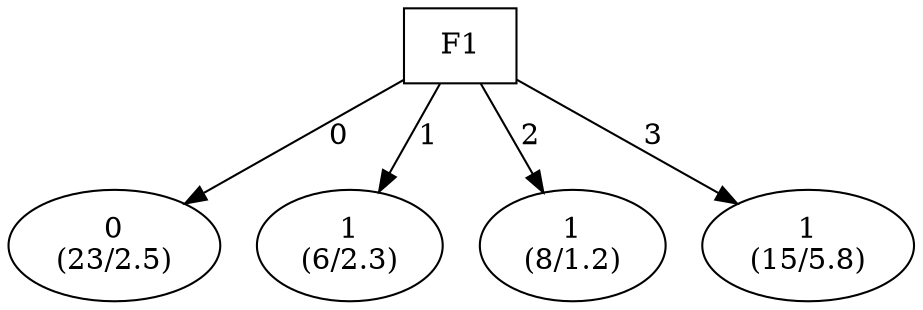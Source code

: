 digraph YaDT {
n0 [ shape=box, label="F1\n"]
n0 -> n1 [label="0"]
n1 [ shape=ellipse, label="0\n(23/2.5)"]
n0 -> n2 [label="1"]
n2 [ shape=ellipse, label="1\n(6/2.3)"]
n0 -> n3 [label="2"]
n3 [ shape=ellipse, label="1\n(8/1.2)"]
n0 -> n4 [label="3"]
n4 [ shape=ellipse, label="1\n(15/5.8)"]
}
